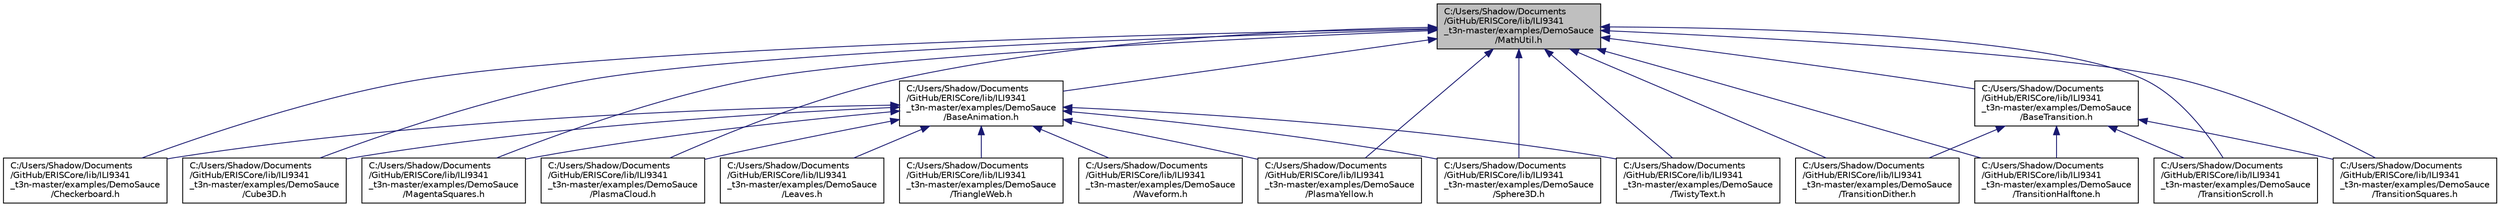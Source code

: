 digraph "C:/Users/Shadow/Documents/GitHub/ERISCore/lib/ILI9341_t3n-master/examples/DemoSauce/MathUtil.h"
{
 // LATEX_PDF_SIZE
  edge [fontname="Helvetica",fontsize="10",labelfontname="Helvetica",labelfontsize="10"];
  node [fontname="Helvetica",fontsize="10",shape=record];
  Node1 [label="C:/Users/Shadow/Documents\l/GitHub/ERISCore/lib/ILI9341\l_t3n-master/examples/DemoSauce\l/MathUtil.h",height=0.2,width=0.4,color="black", fillcolor="grey75", style="filled", fontcolor="black",tooltip=" "];
  Node1 -> Node2 [dir="back",color="midnightblue",fontsize="10",style="solid",fontname="Helvetica"];
  Node2 [label="C:/Users/Shadow/Documents\l/GitHub/ERISCore/lib/ILI9341\l_t3n-master/examples/DemoSauce\l/BaseAnimation.h",height=0.2,width=0.4,color="black", fillcolor="white", style="filled",URL="$_base_animation_8h.html",tooltip=" "];
  Node2 -> Node3 [dir="back",color="midnightblue",fontsize="10",style="solid",fontname="Helvetica"];
  Node3 [label="C:/Users/Shadow/Documents\l/GitHub/ERISCore/lib/ILI9341\l_t3n-master/examples/DemoSauce\l/Checkerboard.h",height=0.2,width=0.4,color="black", fillcolor="white", style="filled",URL="$_checkerboard_8h.html",tooltip=" "];
  Node2 -> Node4 [dir="back",color="midnightblue",fontsize="10",style="solid",fontname="Helvetica"];
  Node4 [label="C:/Users/Shadow/Documents\l/GitHub/ERISCore/lib/ILI9341\l_t3n-master/examples/DemoSauce\l/Cube3D.h",height=0.2,width=0.4,color="black", fillcolor="white", style="filled",URL="$_cube3_d_8h.html",tooltip=" "];
  Node2 -> Node5 [dir="back",color="midnightblue",fontsize="10",style="solid",fontname="Helvetica"];
  Node5 [label="C:/Users/Shadow/Documents\l/GitHub/ERISCore/lib/ILI9341\l_t3n-master/examples/DemoSauce\l/Leaves.h",height=0.2,width=0.4,color="black", fillcolor="white", style="filled",URL="$_leaves_8h.html",tooltip=" "];
  Node2 -> Node6 [dir="back",color="midnightblue",fontsize="10",style="solid",fontname="Helvetica"];
  Node6 [label="C:/Users/Shadow/Documents\l/GitHub/ERISCore/lib/ILI9341\l_t3n-master/examples/DemoSauce\l/MagentaSquares.h",height=0.2,width=0.4,color="black", fillcolor="white", style="filled",URL="$_magenta_squares_8h.html",tooltip=" "];
  Node2 -> Node7 [dir="back",color="midnightblue",fontsize="10",style="solid",fontname="Helvetica"];
  Node7 [label="C:/Users/Shadow/Documents\l/GitHub/ERISCore/lib/ILI9341\l_t3n-master/examples/DemoSauce\l/PlasmaCloud.h",height=0.2,width=0.4,color="black", fillcolor="white", style="filled",URL="$_plasma_cloud_8h.html",tooltip=" "];
  Node2 -> Node8 [dir="back",color="midnightblue",fontsize="10",style="solid",fontname="Helvetica"];
  Node8 [label="C:/Users/Shadow/Documents\l/GitHub/ERISCore/lib/ILI9341\l_t3n-master/examples/DemoSauce\l/PlasmaYellow.h",height=0.2,width=0.4,color="black", fillcolor="white", style="filled",URL="$_plasma_yellow_8h.html",tooltip=" "];
  Node2 -> Node9 [dir="back",color="midnightblue",fontsize="10",style="solid",fontname="Helvetica"];
  Node9 [label="C:/Users/Shadow/Documents\l/GitHub/ERISCore/lib/ILI9341\l_t3n-master/examples/DemoSauce\l/Sphere3D.h",height=0.2,width=0.4,color="black", fillcolor="white", style="filled",URL="$_sphere3_d_8h.html",tooltip=" "];
  Node2 -> Node10 [dir="back",color="midnightblue",fontsize="10",style="solid",fontname="Helvetica"];
  Node10 [label="C:/Users/Shadow/Documents\l/GitHub/ERISCore/lib/ILI9341\l_t3n-master/examples/DemoSauce\l/TriangleWeb.h",height=0.2,width=0.4,color="black", fillcolor="white", style="filled",URL="$_triangle_web_8h.html",tooltip=" "];
  Node2 -> Node11 [dir="back",color="midnightblue",fontsize="10",style="solid",fontname="Helvetica"];
  Node11 [label="C:/Users/Shadow/Documents\l/GitHub/ERISCore/lib/ILI9341\l_t3n-master/examples/DemoSauce\l/TwistyText.h",height=0.2,width=0.4,color="black", fillcolor="white", style="filled",URL="$_twisty_text_8h.html",tooltip=" "];
  Node2 -> Node12 [dir="back",color="midnightblue",fontsize="10",style="solid",fontname="Helvetica"];
  Node12 [label="C:/Users/Shadow/Documents\l/GitHub/ERISCore/lib/ILI9341\l_t3n-master/examples/DemoSauce\l/Waveform.h",height=0.2,width=0.4,color="black", fillcolor="white", style="filled",URL="$_waveform_8h.html",tooltip=" "];
  Node1 -> Node13 [dir="back",color="midnightblue",fontsize="10",style="solid",fontname="Helvetica"];
  Node13 [label="C:/Users/Shadow/Documents\l/GitHub/ERISCore/lib/ILI9341\l_t3n-master/examples/DemoSauce\l/BaseTransition.h",height=0.2,width=0.4,color="black", fillcolor="white", style="filled",URL="$_base_transition_8h.html",tooltip=" "];
  Node13 -> Node14 [dir="back",color="midnightblue",fontsize="10",style="solid",fontname="Helvetica"];
  Node14 [label="C:/Users/Shadow/Documents\l/GitHub/ERISCore/lib/ILI9341\l_t3n-master/examples/DemoSauce\l/TransitionDither.h",height=0.2,width=0.4,color="black", fillcolor="white", style="filled",URL="$_transition_dither_8h.html",tooltip=" "];
  Node13 -> Node15 [dir="back",color="midnightblue",fontsize="10",style="solid",fontname="Helvetica"];
  Node15 [label="C:/Users/Shadow/Documents\l/GitHub/ERISCore/lib/ILI9341\l_t3n-master/examples/DemoSauce\l/TransitionHalftone.h",height=0.2,width=0.4,color="black", fillcolor="white", style="filled",URL="$_transition_halftone_8h.html",tooltip=" "];
  Node13 -> Node16 [dir="back",color="midnightblue",fontsize="10",style="solid",fontname="Helvetica"];
  Node16 [label="C:/Users/Shadow/Documents\l/GitHub/ERISCore/lib/ILI9341\l_t3n-master/examples/DemoSauce\l/TransitionScroll.h",height=0.2,width=0.4,color="black", fillcolor="white", style="filled",URL="$_transition_scroll_8h.html",tooltip=" "];
  Node13 -> Node17 [dir="back",color="midnightblue",fontsize="10",style="solid",fontname="Helvetica"];
  Node17 [label="C:/Users/Shadow/Documents\l/GitHub/ERISCore/lib/ILI9341\l_t3n-master/examples/DemoSauce\l/TransitionSquares.h",height=0.2,width=0.4,color="black", fillcolor="white", style="filled",URL="$_transition_squares_8h.html",tooltip=" "];
  Node1 -> Node3 [dir="back",color="midnightblue",fontsize="10",style="solid",fontname="Helvetica"];
  Node1 -> Node4 [dir="back",color="midnightblue",fontsize="10",style="solid",fontname="Helvetica"];
  Node1 -> Node6 [dir="back",color="midnightblue",fontsize="10",style="solid",fontname="Helvetica"];
  Node1 -> Node7 [dir="back",color="midnightblue",fontsize="10",style="solid",fontname="Helvetica"];
  Node1 -> Node8 [dir="back",color="midnightblue",fontsize="10",style="solid",fontname="Helvetica"];
  Node1 -> Node9 [dir="back",color="midnightblue",fontsize="10",style="solid",fontname="Helvetica"];
  Node1 -> Node14 [dir="back",color="midnightblue",fontsize="10",style="solid",fontname="Helvetica"];
  Node1 -> Node15 [dir="back",color="midnightblue",fontsize="10",style="solid",fontname="Helvetica"];
  Node1 -> Node16 [dir="back",color="midnightblue",fontsize="10",style="solid",fontname="Helvetica"];
  Node1 -> Node17 [dir="back",color="midnightblue",fontsize="10",style="solid",fontname="Helvetica"];
  Node1 -> Node11 [dir="back",color="midnightblue",fontsize="10",style="solid",fontname="Helvetica"];
}

